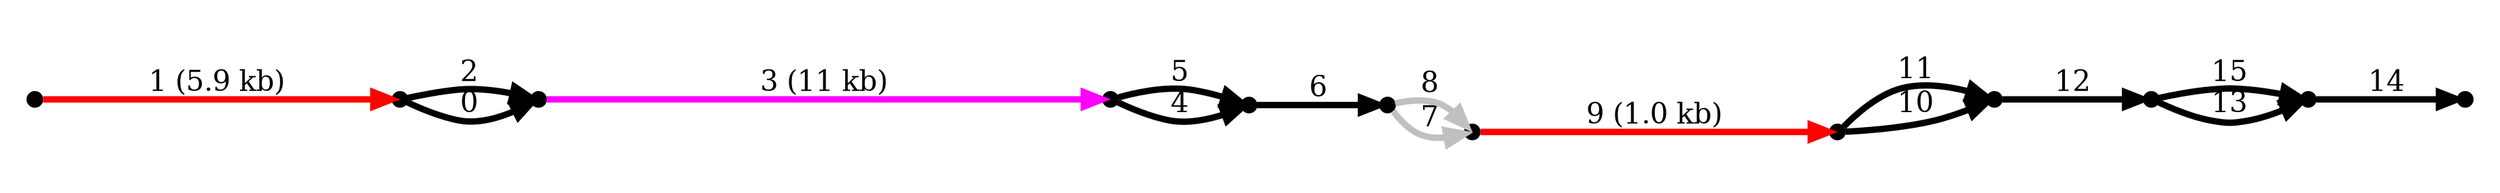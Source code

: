 digraph G {

node [width=0.15,height=0.15,fontsize=10,shape=point];
edge [fontsize=20,arrowsize=1.3,penwidth=4.5];
margin=0.1;
rankdir=LR;
labeljust=l;

subgraph cluster0 {
color=white;
0 -> 1 [minlen=4,color=red,label="1 (5.9 kb)",labelangle=180,weight=10000,labeldistance=5,labelfontsize=18,labelfontname="Times-Bold"];
1 -> 2 [minlen=2,color=black,label="0"];
1 -> 2 [minlen=2,color=black,label="2"];
2 -> 3 [minlen=8,color=magenta,label="3 (11 kb)"];
3 -> 4 [minlen=2,color=black,label="4"];
3 -> 4 [minlen=2,color=black,label="5"];
4 -> 5 [minlen=2,color=black,label="6"];
5 -> 6 [minlen=1,color=gray,label="7"];
5 -> 6 [minlen=1,color=gray,label="8"];
6 -> 7 [minlen=4,color=red,label="9 (1.0 kb)"];
7 -> 8 [minlen=2,color=black,label="10"];
7 -> 8 [minlen=2,color=black,label="11"];
8 -> 9 [minlen=2,color=black,label="12"];
9 -> 11 [minlen=2,color=black,label="13"];
9 -> 11 [minlen=2,color=black,label="15"];
11 -> 10 [minlen=2,color=black,label="14"];
}

}

